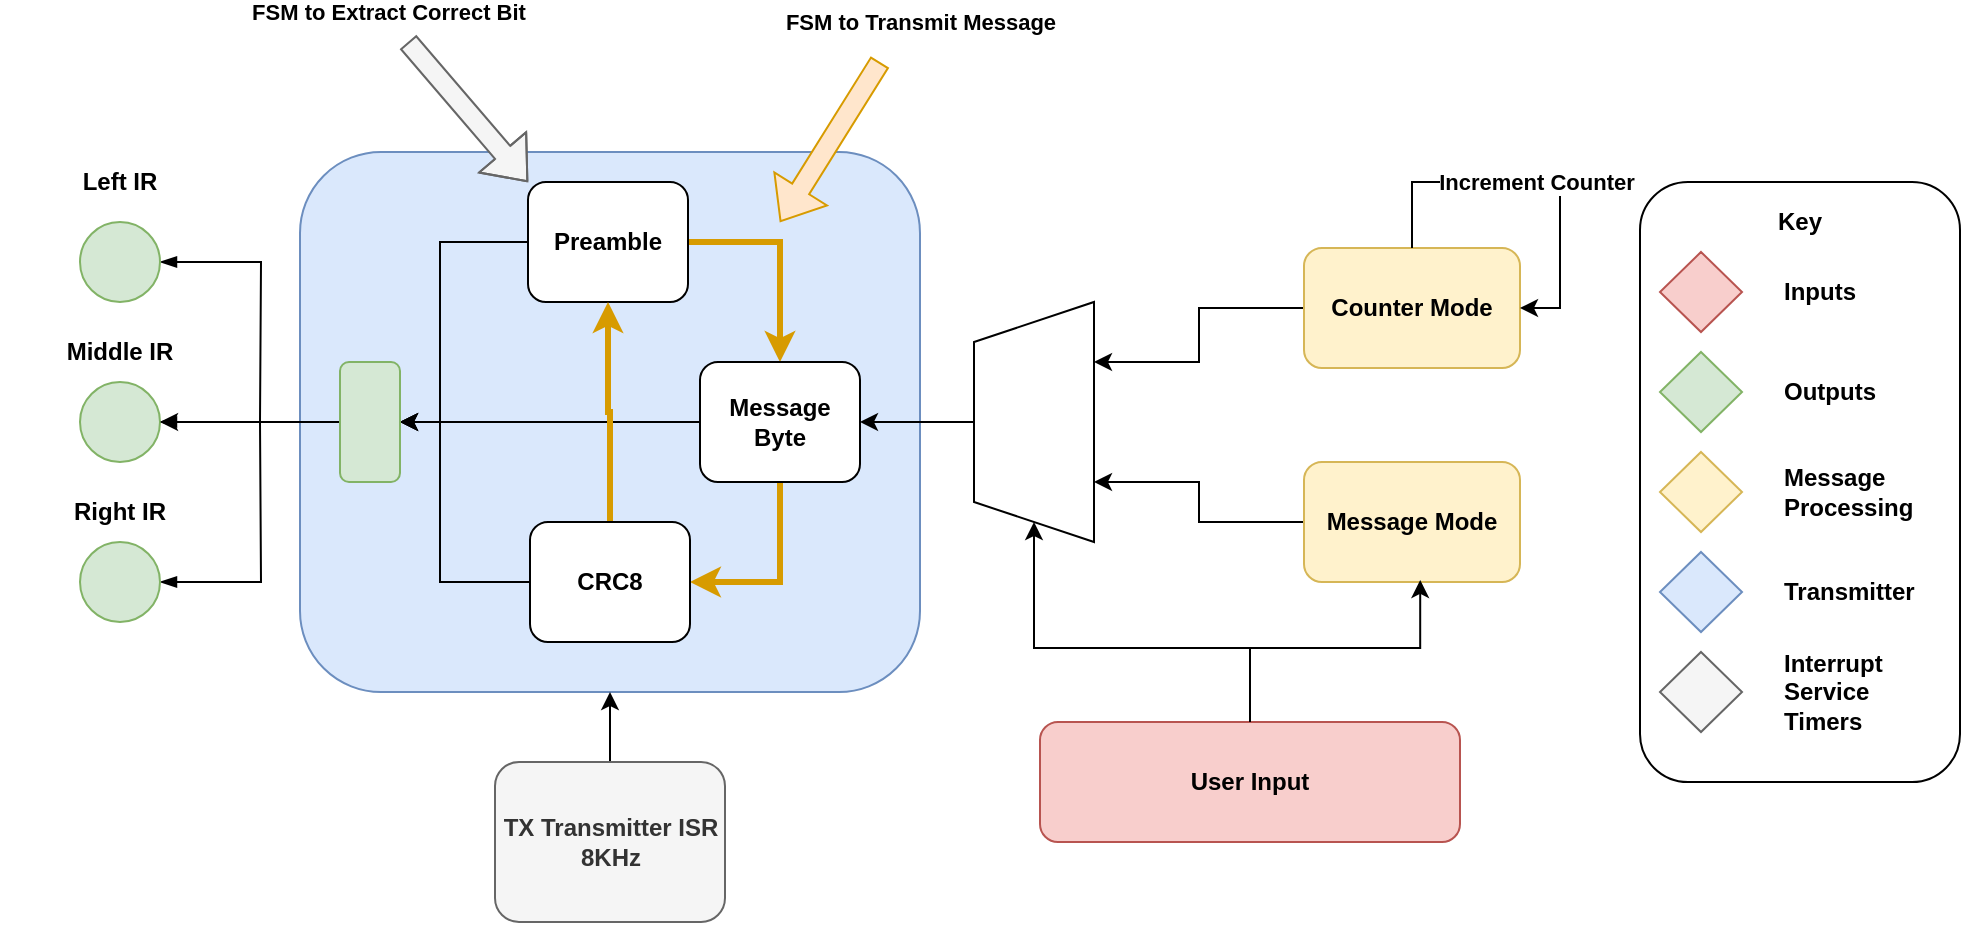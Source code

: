 <mxfile version="25.0.2">
  <diagram name="Page-1" id="uJWA0XU8A8i6pRbWtTfs">
    <mxGraphModel dx="1221" dy="823" grid="1" gridSize="10" guides="1" tooltips="1" connect="1" arrows="1" fold="1" page="1" pageScale="1" pageWidth="850" pageHeight="1100" math="0" shadow="0">
      <root>
        <mxCell id="0" />
        <mxCell id="1" parent="0" />
        <mxCell id="qYzG8PUJJpeO185bwS53-14" value="" style="rounded=1;whiteSpace=wrap;html=1;fillColor=#dae8fc;strokeColor=#6c8ebf;" parent="1" vertex="1">
          <mxGeometry x="150" y="125" width="310" height="270" as="geometry" />
        </mxCell>
        <mxCell id="qYzG8PUJJpeO185bwS53-140" value="" style="rounded=1;whiteSpace=wrap;html=1;" parent="1" vertex="1">
          <mxGeometry x="820" y="140" width="160" height="300" as="geometry" />
        </mxCell>
        <mxCell id="qYzG8PUJJpeO185bwS53-11" value="" style="edgeStyle=orthogonalEdgeStyle;rounded=0;orthogonalLoop=1;jettySize=auto;html=1;entryX=0;entryY=0.5;entryDx=0;entryDy=0;startArrow=blockThin;startFill=1;endArrow=none;endFill=0;exitX=1;exitY=0.5;exitDx=0;exitDy=0;" parent="1" source="qYzG8PUJJpeO185bwS53-3" edge="1">
          <mxGeometry relative="1" as="geometry">
            <mxPoint x="70" y="260.0" as="sourcePoint" />
            <mxPoint x="130" y="260" as="targetPoint" />
          </mxGeometry>
        </mxCell>
        <mxCell id="qYzG8PUJJpeO185bwS53-3" value="" style="ellipse;whiteSpace=wrap;html=1;aspect=fixed;fillColor=#d5e8d4;strokeColor=#82b366;" parent="1" vertex="1">
          <mxGeometry x="40" y="240" width="40" height="40" as="geometry" />
        </mxCell>
        <mxCell id="qYzG8PUJJpeO185bwS53-12" value="" style="edgeStyle=orthogonalEdgeStyle;rounded=0;orthogonalLoop=1;jettySize=auto;html=1;entryX=0;entryY=0.5;entryDx=0;entryDy=0;startArrow=blockThin;startFill=1;endArrow=none;endFill=0;" parent="1" source="qYzG8PUJJpeO185bwS53-5" edge="1">
          <mxGeometry relative="1" as="geometry">
            <Array as="points" />
            <mxPoint x="130" y="260" as="targetPoint" />
          </mxGeometry>
        </mxCell>
        <mxCell id="qYzG8PUJJpeO185bwS53-5" value="" style="ellipse;whiteSpace=wrap;html=1;aspect=fixed;fillColor=#d5e8d4;strokeColor=#82b366;" parent="1" vertex="1">
          <mxGeometry x="40" y="320" width="40" height="40" as="geometry" />
        </mxCell>
        <mxCell id="qYzG8PUJJpeO185bwS53-10" value="" style="edgeStyle=orthogonalEdgeStyle;rounded=0;orthogonalLoop=1;jettySize=auto;html=1;entryX=0;entryY=0.5;entryDx=0;entryDy=0;startArrow=blockThin;startFill=1;endArrow=none;endFill=0;" parent="1" source="qYzG8PUJJpeO185bwS53-7" edge="1">
          <mxGeometry relative="1" as="geometry">
            <Array as="points" />
            <mxPoint x="130" y="260" as="targetPoint" />
          </mxGeometry>
        </mxCell>
        <mxCell id="qYzG8PUJJpeO185bwS53-7" value="" style="ellipse;whiteSpace=wrap;html=1;aspect=fixed;fillColor=#d5e8d4;strokeColor=#82b366;" parent="1" vertex="1">
          <mxGeometry x="40" y="160" width="40" height="40" as="geometry" />
        </mxCell>
        <mxCell id="ZrW-vdCw6YPwe6xzsk0V-27" style="edgeStyle=orthogonalEdgeStyle;rounded=0;orthogonalLoop=1;jettySize=auto;html=1;entryX=0.5;entryY=1;entryDx=0;entryDy=0;" parent="1" source="qYzG8PUJJpeO185bwS53-87" target="qYzG8PUJJpeO185bwS53-14" edge="1">
          <mxGeometry relative="1" as="geometry" />
        </mxCell>
        <mxCell id="qYzG8PUJJpeO185bwS53-87" value="&lt;b&gt;TX Transmitter ISR&lt;/b&gt;&lt;div&gt;&lt;b&gt;8KHz&lt;/b&gt;&lt;/div&gt;" style="rounded=1;whiteSpace=wrap;html=1;fillColor=#f5f5f5;fontColor=#333333;strokeColor=#666666;" parent="1" vertex="1">
          <mxGeometry x="247.5" y="430" width="115" height="80" as="geometry" />
        </mxCell>
        <mxCell id="qYzG8PUJJpeO185bwS53-113" value="&lt;b&gt;Left IR&lt;/b&gt;" style="text;strokeColor=none;align=center;fillColor=none;html=1;verticalAlign=middle;whiteSpace=wrap;rounded=0;" parent="1" vertex="1">
          <mxGeometry y="125" width="120" height="30" as="geometry" />
        </mxCell>
        <mxCell id="qYzG8PUJJpeO185bwS53-114" value="&lt;b&gt;Middle IR&lt;/b&gt;" style="text;strokeColor=none;align=center;fillColor=none;html=1;verticalAlign=middle;whiteSpace=wrap;rounded=0;" parent="1" vertex="1">
          <mxGeometry y="210" width="120" height="30" as="geometry" />
        </mxCell>
        <mxCell id="qYzG8PUJJpeO185bwS53-115" value="&lt;b&gt;Right IR&lt;/b&gt;" style="text;strokeColor=none;align=center;fillColor=none;html=1;verticalAlign=middle;whiteSpace=wrap;rounded=0;" parent="1" vertex="1">
          <mxGeometry y="290" width="120" height="30" as="geometry" />
        </mxCell>
        <mxCell id="qYzG8PUJJpeO185bwS53-128" value="" style="rhombus;whiteSpace=wrap;html=1;fillColor=#f8cecc;strokeColor=#b85450;" parent="1" vertex="1">
          <mxGeometry x="830" y="175" width="41" height="40" as="geometry" />
        </mxCell>
        <mxCell id="qYzG8PUJJpeO185bwS53-129" value="" style="rhombus;whiteSpace=wrap;html=1;fillColor=#d5e8d4;strokeColor=#82b366;" parent="1" vertex="1">
          <mxGeometry x="830" y="225" width="41" height="40" as="geometry" />
        </mxCell>
        <mxCell id="qYzG8PUJJpeO185bwS53-130" value="" style="rhombus;whiteSpace=wrap;html=1;fillColor=#fff2cc;strokeColor=#d6b656;" parent="1" vertex="1">
          <mxGeometry x="830" y="275" width="41" height="40" as="geometry" />
        </mxCell>
        <mxCell id="qYzG8PUJJpeO185bwS53-131" value="" style="rhombus;whiteSpace=wrap;html=1;fillColor=#dae8fc;strokeColor=#6c8ebf;" parent="1" vertex="1">
          <mxGeometry x="830" y="325" width="41" height="40" as="geometry" />
        </mxCell>
        <mxCell id="qYzG8PUJJpeO185bwS53-132" value="" style="rhombus;whiteSpace=wrap;html=1;fillColor=#f5f5f5;strokeColor=#666666;fontColor=#333333;" parent="1" vertex="1">
          <mxGeometry x="830" y="375" width="41" height="40" as="geometry" />
        </mxCell>
        <mxCell id="qYzG8PUJJpeO185bwS53-133" value="&lt;b&gt;Inputs&lt;/b&gt;" style="text;strokeColor=none;align=left;fillColor=none;html=1;verticalAlign=middle;whiteSpace=wrap;rounded=0;" parent="1" vertex="1">
          <mxGeometry x="890" y="180" width="60" height="30" as="geometry" />
        </mxCell>
        <mxCell id="qYzG8PUJJpeO185bwS53-135" value="&lt;b&gt;Outputs&lt;/b&gt;" style="text;strokeColor=none;align=left;fillColor=none;html=1;verticalAlign=middle;whiteSpace=wrap;rounded=0;" parent="1" vertex="1">
          <mxGeometry x="890" y="230" width="60" height="30" as="geometry" />
        </mxCell>
        <mxCell id="qYzG8PUJJpeO185bwS53-137" value="&lt;b&gt;Message Processing&lt;/b&gt;" style="text;strokeColor=none;align=left;fillColor=none;html=1;verticalAlign=middle;whiteSpace=wrap;rounded=0;" parent="1" vertex="1">
          <mxGeometry x="890" y="280" width="60" height="30" as="geometry" />
        </mxCell>
        <mxCell id="qYzG8PUJJpeO185bwS53-138" value="&lt;b&gt;Transmitter&lt;/b&gt;" style="text;strokeColor=none;align=left;fillColor=none;html=1;verticalAlign=middle;whiteSpace=wrap;rounded=0;" parent="1" vertex="1">
          <mxGeometry x="890" y="330" width="60" height="30" as="geometry" />
        </mxCell>
        <mxCell id="qYzG8PUJJpeO185bwS53-139" value="&lt;b&gt;Interrupt Service Timers&lt;/b&gt;" style="text;strokeColor=none;align=left;fillColor=none;html=1;verticalAlign=middle;whiteSpace=wrap;rounded=0;" parent="1" vertex="1">
          <mxGeometry x="890" y="380" width="80" height="30" as="geometry" />
        </mxCell>
        <mxCell id="qYzG8PUJJpeO185bwS53-141" value="&lt;b&gt;Key&lt;/b&gt;" style="text;strokeColor=none;align=center;fillColor=none;html=1;verticalAlign=middle;whiteSpace=wrap;rounded=0;" parent="1" vertex="1">
          <mxGeometry x="870" y="145" width="60" height="30" as="geometry" />
        </mxCell>
        <mxCell id="ZrW-vdCw6YPwe6xzsk0V-13" style="edgeStyle=orthogonalEdgeStyle;rounded=0;orthogonalLoop=1;jettySize=auto;html=1;entryX=0;entryY=0.5;entryDx=0;entryDy=0;" parent="1" source="ZrW-vdCw6YPwe6xzsk0V-1" target="ZrW-vdCw6YPwe6xzsk0V-9" edge="1">
          <mxGeometry relative="1" as="geometry">
            <Array as="points">
              <mxPoint x="625" y="373" />
              <mxPoint x="517" y="373" />
            </Array>
          </mxGeometry>
        </mxCell>
        <mxCell id="ZrW-vdCw6YPwe6xzsk0V-1" value="&lt;b&gt;User Input&lt;/b&gt;" style="rounded=1;whiteSpace=wrap;html=1;fillColor=#f8cecc;strokeColor=#b85450;" parent="1" vertex="1">
          <mxGeometry x="520" y="410" width="210" height="60" as="geometry" />
        </mxCell>
        <mxCell id="ZrW-vdCw6YPwe6xzsk0V-11" style="edgeStyle=orthogonalEdgeStyle;rounded=0;orthogonalLoop=1;jettySize=auto;html=1;entryX=0.75;entryY=1;entryDx=0;entryDy=0;" parent="1" source="ZrW-vdCw6YPwe6xzsk0V-5" target="ZrW-vdCw6YPwe6xzsk0V-9" edge="1">
          <mxGeometry relative="1" as="geometry" />
        </mxCell>
        <mxCell id="ZrW-vdCw6YPwe6xzsk0V-5" value="&lt;b&gt;Counter Mode&lt;/b&gt;" style="rounded=1;whiteSpace=wrap;html=1;fillColor=#fff2cc;strokeColor=#d6b656;" parent="1" vertex="1">
          <mxGeometry x="652" y="173" width="108" height="60" as="geometry" />
        </mxCell>
        <mxCell id="ZrW-vdCw6YPwe6xzsk0V-12" style="edgeStyle=orthogonalEdgeStyle;rounded=0;orthogonalLoop=1;jettySize=auto;html=1;entryX=0.25;entryY=1;entryDx=0;entryDy=0;" parent="1" source="ZrW-vdCw6YPwe6xzsk0V-6" target="ZrW-vdCw6YPwe6xzsk0V-9" edge="1">
          <mxGeometry relative="1" as="geometry" />
        </mxCell>
        <mxCell id="ZrW-vdCw6YPwe6xzsk0V-6" value="&lt;b&gt;Message Mode&lt;/b&gt;" style="rounded=1;whiteSpace=wrap;html=1;fillColor=#fff2cc;strokeColor=#d6b656;" parent="1" vertex="1">
          <mxGeometry x="652" y="280" width="108" height="60" as="geometry" />
        </mxCell>
        <mxCell id="ZrW-vdCw6YPwe6xzsk0V-26" style="edgeStyle=orthogonalEdgeStyle;rounded=0;orthogonalLoop=1;jettySize=auto;html=1;" parent="1" source="ZrW-vdCw6YPwe6xzsk0V-9" target="ZrW-vdCw6YPwe6xzsk0V-16" edge="1">
          <mxGeometry relative="1" as="geometry" />
        </mxCell>
        <mxCell id="ZrW-vdCw6YPwe6xzsk0V-9" value="" style="shape=trapezoid;perimeter=trapezoidPerimeter;whiteSpace=wrap;html=1;fixedSize=1;rotation=-90;" parent="1" vertex="1">
          <mxGeometry x="457" y="230" width="120" height="60" as="geometry" />
        </mxCell>
        <mxCell id="ZrW-vdCw6YPwe6xzsk0V-14" style="edgeStyle=orthogonalEdgeStyle;rounded=0;orthogonalLoop=1;jettySize=auto;html=1;entryX=0.538;entryY=0.983;entryDx=0;entryDy=0;entryPerimeter=0;exitX=0.5;exitY=0;exitDx=0;exitDy=0;" parent="1" source="ZrW-vdCw6YPwe6xzsk0V-1" target="ZrW-vdCw6YPwe6xzsk0V-6" edge="1">
          <mxGeometry relative="1" as="geometry">
            <Array as="points">
              <mxPoint x="625" y="373" />
              <mxPoint x="710" y="373" />
            </Array>
          </mxGeometry>
        </mxCell>
        <mxCell id="ZrW-vdCw6YPwe6xzsk0V-35" style="edgeStyle=orthogonalEdgeStyle;rounded=0;orthogonalLoop=1;jettySize=auto;html=1;strokeWidth=3;fillColor=#ffe6cc;strokeColor=#d79b00;" parent="1" source="ZrW-vdCw6YPwe6xzsk0V-15" target="ZrW-vdCw6YPwe6xzsk0V-16" edge="1">
          <mxGeometry relative="1" as="geometry" />
        </mxCell>
        <mxCell id="ZrW-vdCw6YPwe6xzsk0V-38" style="edgeStyle=orthogonalEdgeStyle;rounded=0;orthogonalLoop=1;jettySize=auto;html=1;entryX=1;entryY=0.5;entryDx=0;entryDy=0;" parent="1" source="ZrW-vdCw6YPwe6xzsk0V-15" target="ZrW-vdCw6YPwe6xzsk0V-37" edge="1">
          <mxGeometry relative="1" as="geometry">
            <Array as="points">
              <mxPoint x="220" y="170" />
              <mxPoint x="220" y="260" />
            </Array>
          </mxGeometry>
        </mxCell>
        <mxCell id="ZrW-vdCw6YPwe6xzsk0V-15" value="&lt;b&gt;Preamble&lt;/b&gt;" style="rounded=1;whiteSpace=wrap;html=1;" parent="1" vertex="1">
          <mxGeometry x="264" y="140" width="80" height="60" as="geometry" />
        </mxCell>
        <mxCell id="ZrW-vdCw6YPwe6xzsk0V-36" style="edgeStyle=orthogonalEdgeStyle;rounded=0;orthogonalLoop=1;jettySize=auto;html=1;entryX=1;entryY=0.5;entryDx=0;entryDy=0;exitX=0.5;exitY=1;exitDx=0;exitDy=0;strokeWidth=3;fillColor=#ffe6cc;strokeColor=#d79b00;" parent="1" source="ZrW-vdCw6YPwe6xzsk0V-16" target="ZrW-vdCw6YPwe6xzsk0V-17" edge="1">
          <mxGeometry relative="1" as="geometry" />
        </mxCell>
        <mxCell id="ZrW-vdCw6YPwe6xzsk0V-40" style="edgeStyle=orthogonalEdgeStyle;rounded=0;orthogonalLoop=1;jettySize=auto;html=1;entryX=1;entryY=0.5;entryDx=0;entryDy=0;" parent="1" source="ZrW-vdCw6YPwe6xzsk0V-16" target="ZrW-vdCw6YPwe6xzsk0V-37" edge="1">
          <mxGeometry relative="1" as="geometry" />
        </mxCell>
        <mxCell id="ZrW-vdCw6YPwe6xzsk0V-16" value="&lt;b&gt;Message Byte&lt;/b&gt;" style="rounded=1;whiteSpace=wrap;html=1;" parent="1" vertex="1">
          <mxGeometry x="350" y="230" width="80" height="60" as="geometry" />
        </mxCell>
        <mxCell id="ZrW-vdCw6YPwe6xzsk0V-39" style="edgeStyle=orthogonalEdgeStyle;rounded=0;orthogonalLoop=1;jettySize=auto;html=1;entryX=1;entryY=0.5;entryDx=0;entryDy=0;" parent="1" source="ZrW-vdCw6YPwe6xzsk0V-17" target="ZrW-vdCw6YPwe6xzsk0V-37" edge="1">
          <mxGeometry relative="1" as="geometry">
            <Array as="points">
              <mxPoint x="220" y="340" />
              <mxPoint x="220" y="260" />
            </Array>
          </mxGeometry>
        </mxCell>
        <mxCell id="ZrW-vdCw6YPwe6xzsk0V-47" style="edgeStyle=orthogonalEdgeStyle;rounded=0;orthogonalLoop=1;jettySize=auto;html=1;entryX=0.5;entryY=1;entryDx=0;entryDy=0;strokeWidth=3;fillColor=#ffe6cc;strokeColor=#d79b00;" parent="1" source="ZrW-vdCw6YPwe6xzsk0V-17" target="ZrW-vdCw6YPwe6xzsk0V-15" edge="1">
          <mxGeometry relative="1" as="geometry" />
        </mxCell>
        <mxCell id="ZrW-vdCw6YPwe6xzsk0V-17" value="&lt;b&gt;CRC8&lt;/b&gt;" style="rounded=1;whiteSpace=wrap;html=1;" parent="1" vertex="1">
          <mxGeometry x="265" y="310" width="80" height="60" as="geometry" />
        </mxCell>
        <mxCell id="ZrW-vdCw6YPwe6xzsk0V-33" value="&lt;b&gt;Increment Counter&lt;/b&gt;" style="edgeStyle=orthogonalEdgeStyle;rounded=0;orthogonalLoop=1;jettySize=auto;html=1;entryX=1;entryY=0.5;entryDx=0;entryDy=0;exitX=0.5;exitY=0;exitDx=0;exitDy=0;" parent="1" source="ZrW-vdCw6YPwe6xzsk0V-5" target="ZrW-vdCw6YPwe6xzsk0V-5" edge="1">
          <mxGeometry relative="1" as="geometry">
            <Array as="points">
              <mxPoint x="706" y="140" />
              <mxPoint x="780" y="140" />
              <mxPoint x="780" y="203" />
            </Array>
          </mxGeometry>
        </mxCell>
        <mxCell id="ZrW-vdCw6YPwe6xzsk0V-48" style="edgeStyle=orthogonalEdgeStyle;rounded=0;orthogonalLoop=1;jettySize=auto;html=1;" parent="1" source="ZrW-vdCw6YPwe6xzsk0V-37" edge="1">
          <mxGeometry relative="1" as="geometry">
            <mxPoint x="80" y="260" as="targetPoint" />
          </mxGeometry>
        </mxCell>
        <mxCell id="ZrW-vdCw6YPwe6xzsk0V-37" value="" style="rounded=1;whiteSpace=wrap;html=1;fillColor=#d5e8d4;strokeColor=#82b366;" parent="1" vertex="1">
          <mxGeometry x="170" y="230" width="30" height="60" as="geometry" />
        </mxCell>
        <mxCell id="ZrW-vdCw6YPwe6xzsk0V-42" value="" style="shape=flexArrow;endArrow=classic;html=1;rounded=0;fillColor=#f5f5f5;strokeColor=#666666;" parent="1" edge="1">
          <mxGeometry width="50" height="50" relative="1" as="geometry">
            <mxPoint x="204" y="70" as="sourcePoint" />
            <mxPoint x="264" y="140" as="targetPoint" />
            <Array as="points">
              <mxPoint x="234" y="105" />
            </Array>
          </mxGeometry>
        </mxCell>
        <mxCell id="ZrW-vdCw6YPwe6xzsk0V-44" value="FSM to Extract Correct Bit" style="edgeLabel;html=1;align=center;verticalAlign=middle;resizable=0;points=[];fontStyle=1" parent="ZrW-vdCw6YPwe6xzsk0V-42" vertex="1" connectable="0">
          <mxGeometry x="-0.497" y="2" relative="1" as="geometry">
            <mxPoint x="-27" y="-31" as="offset" />
          </mxGeometry>
        </mxCell>
        <mxCell id="ZrW-vdCw6YPwe6xzsk0V-45" value="" style="shape=flexArrow;endArrow=classic;html=1;rounded=0;fillColor=#ffe6cc;strokeColor=#d79b00;" parent="1" edge="1">
          <mxGeometry width="50" height="50" relative="1" as="geometry">
            <mxPoint x="440" y="80" as="sourcePoint" />
            <mxPoint x="390" y="160" as="targetPoint" />
          </mxGeometry>
        </mxCell>
        <mxCell id="ZrW-vdCw6YPwe6xzsk0V-46" value="FSM to Transmit Message" style="edgeLabel;html=1;align=center;verticalAlign=middle;resizable=0;points=[];fontStyle=1" parent="ZrW-vdCw6YPwe6xzsk0V-45" vertex="1" connectable="0">
          <mxGeometry x="-0.497" y="2" relative="1" as="geometry">
            <mxPoint x="31" y="-41" as="offset" />
          </mxGeometry>
        </mxCell>
      </root>
    </mxGraphModel>
  </diagram>
</mxfile>
